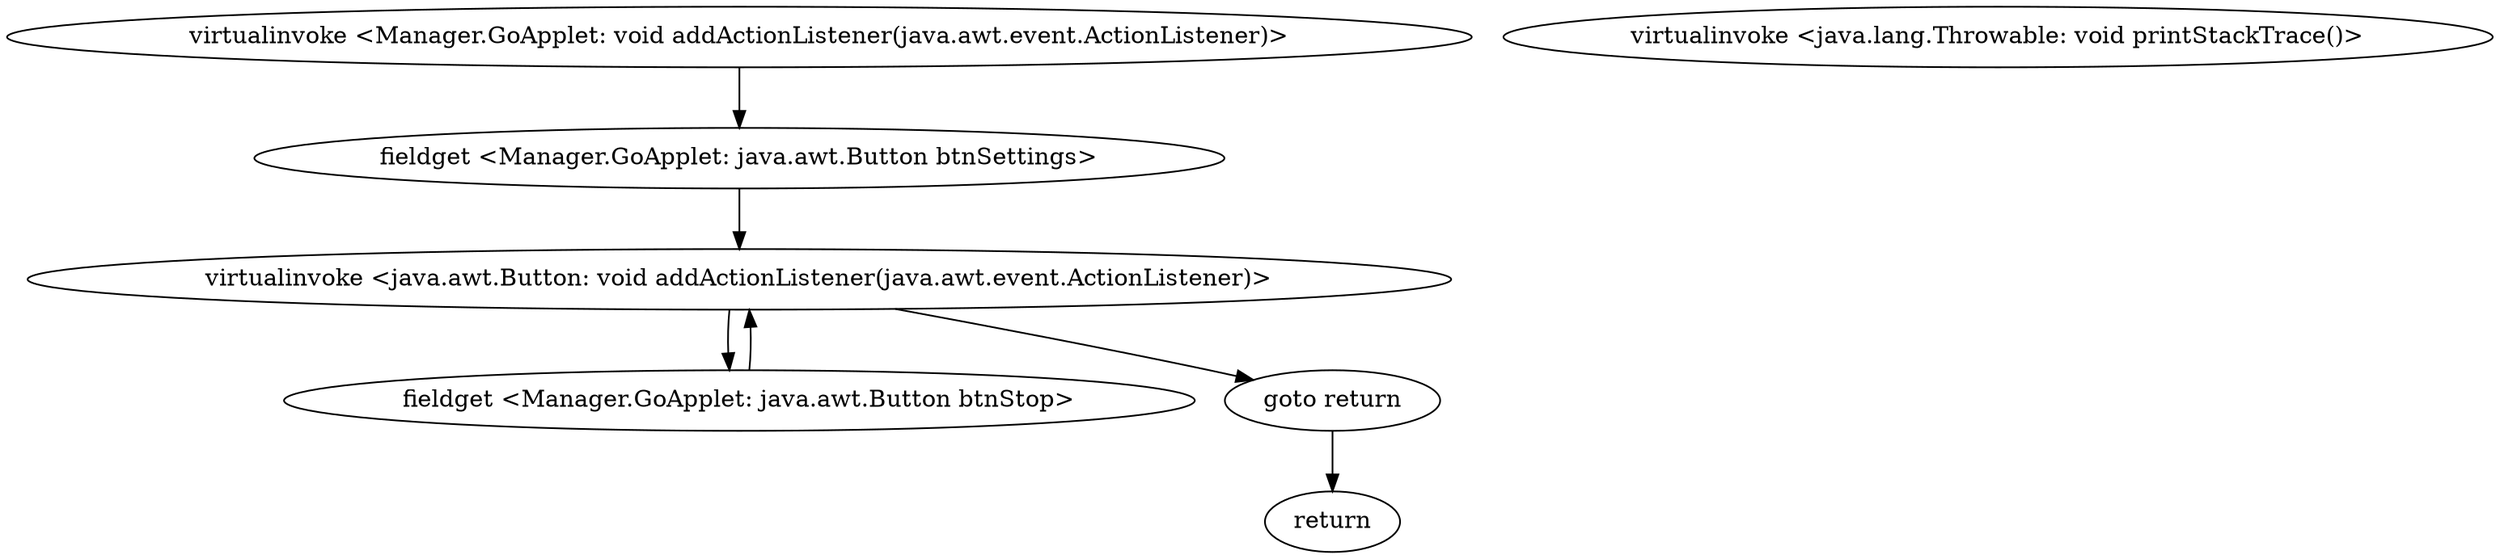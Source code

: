 digraph "" {
"virtualinvoke <Manager.GoApplet: void addActionListener(java.awt.event.ActionListener)>";
 "virtualinvoke <Manager.GoApplet: void addActionListener(java.awt.event.ActionListener)>"->"fieldget <Manager.GoApplet: java.awt.Button btnSettings>";
 "fieldget <Manager.GoApplet: java.awt.Button btnSettings>"->"virtualinvoke <java.awt.Button: void addActionListener(java.awt.event.ActionListener)>";
 "virtualinvoke <java.awt.Button: void addActionListener(java.awt.event.ActionListener)>"->"fieldget <Manager.GoApplet: java.awt.Button btnStop>";
 "fieldget <Manager.GoApplet: java.awt.Button btnStop>"->"virtualinvoke <java.awt.Button: void addActionListener(java.awt.event.ActionListener)>";
 "virtualinvoke <java.awt.Button: void addActionListener(java.awt.event.ActionListener)>"->"goto return";
 "goto return"->"return";
"virtualinvoke <java.lang.Throwable: void printStackTrace()>";
}
